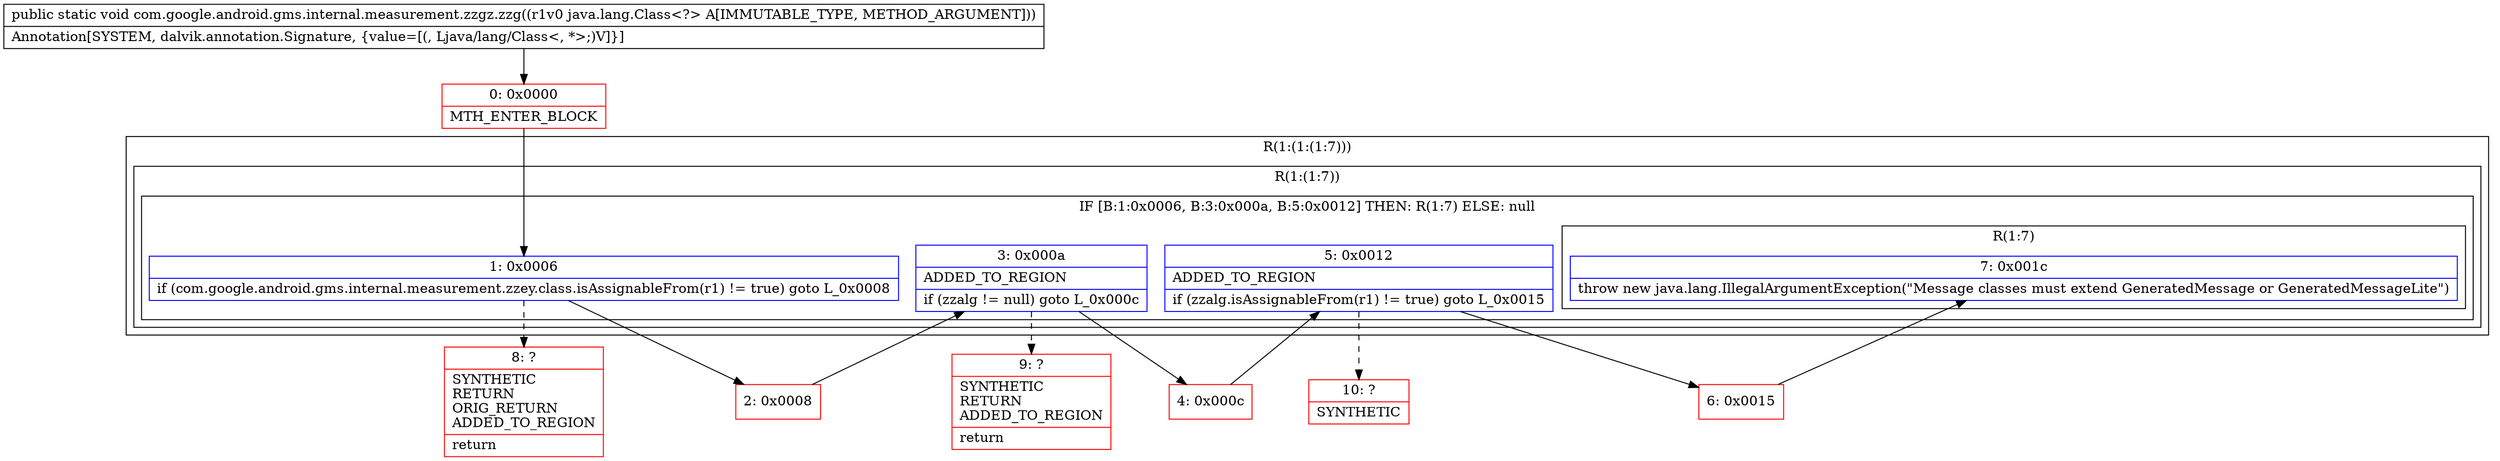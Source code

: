 digraph "CFG forcom.google.android.gms.internal.measurement.zzgz.zzg(Ljava\/lang\/Class;)V" {
subgraph cluster_Region_1159463274 {
label = "R(1:(1:(1:7)))";
node [shape=record,color=blue];
subgraph cluster_Region_1923316176 {
label = "R(1:(1:7))";
node [shape=record,color=blue];
subgraph cluster_IfRegion_2029307980 {
label = "IF [B:1:0x0006, B:3:0x000a, B:5:0x0012] THEN: R(1:7) ELSE: null";
node [shape=record,color=blue];
Node_1 [shape=record,label="{1\:\ 0x0006|if (com.google.android.gms.internal.measurement.zzey.class.isAssignableFrom(r1) != true) goto L_0x0008\l}"];
Node_3 [shape=record,label="{3\:\ 0x000a|ADDED_TO_REGION\l|if (zzalg != null) goto L_0x000c\l}"];
Node_5 [shape=record,label="{5\:\ 0x0012|ADDED_TO_REGION\l|if (zzalg.isAssignableFrom(r1) != true) goto L_0x0015\l}"];
subgraph cluster_Region_1811141981 {
label = "R(1:7)";
node [shape=record,color=blue];
Node_7 [shape=record,label="{7\:\ 0x001c|throw new java.lang.IllegalArgumentException(\"Message classes must extend GeneratedMessage or GeneratedMessageLite\")\l}"];
}
}
}
}
Node_0 [shape=record,color=red,label="{0\:\ 0x0000|MTH_ENTER_BLOCK\l}"];
Node_2 [shape=record,color=red,label="{2\:\ 0x0008}"];
Node_4 [shape=record,color=red,label="{4\:\ 0x000c}"];
Node_6 [shape=record,color=red,label="{6\:\ 0x0015}"];
Node_8 [shape=record,color=red,label="{8\:\ ?|SYNTHETIC\lRETURN\lORIG_RETURN\lADDED_TO_REGION\l|return\l}"];
Node_9 [shape=record,color=red,label="{9\:\ ?|SYNTHETIC\lRETURN\lADDED_TO_REGION\l|return\l}"];
Node_10 [shape=record,color=red,label="{10\:\ ?|SYNTHETIC\l}"];
MethodNode[shape=record,label="{public static void com.google.android.gms.internal.measurement.zzgz.zzg((r1v0 java.lang.Class\<?\> A[IMMUTABLE_TYPE, METHOD_ARGUMENT]))  | Annotation[SYSTEM, dalvik.annotation.Signature, \{value=[(, Ljava\/lang\/Class\<, *\>;)V]\}]\l}"];
MethodNode -> Node_0;
Node_1 -> Node_2;
Node_1 -> Node_8[style=dashed];
Node_3 -> Node_4;
Node_3 -> Node_9[style=dashed];
Node_5 -> Node_6;
Node_5 -> Node_10[style=dashed];
Node_0 -> Node_1;
Node_2 -> Node_3;
Node_4 -> Node_5;
Node_6 -> Node_7;
}

